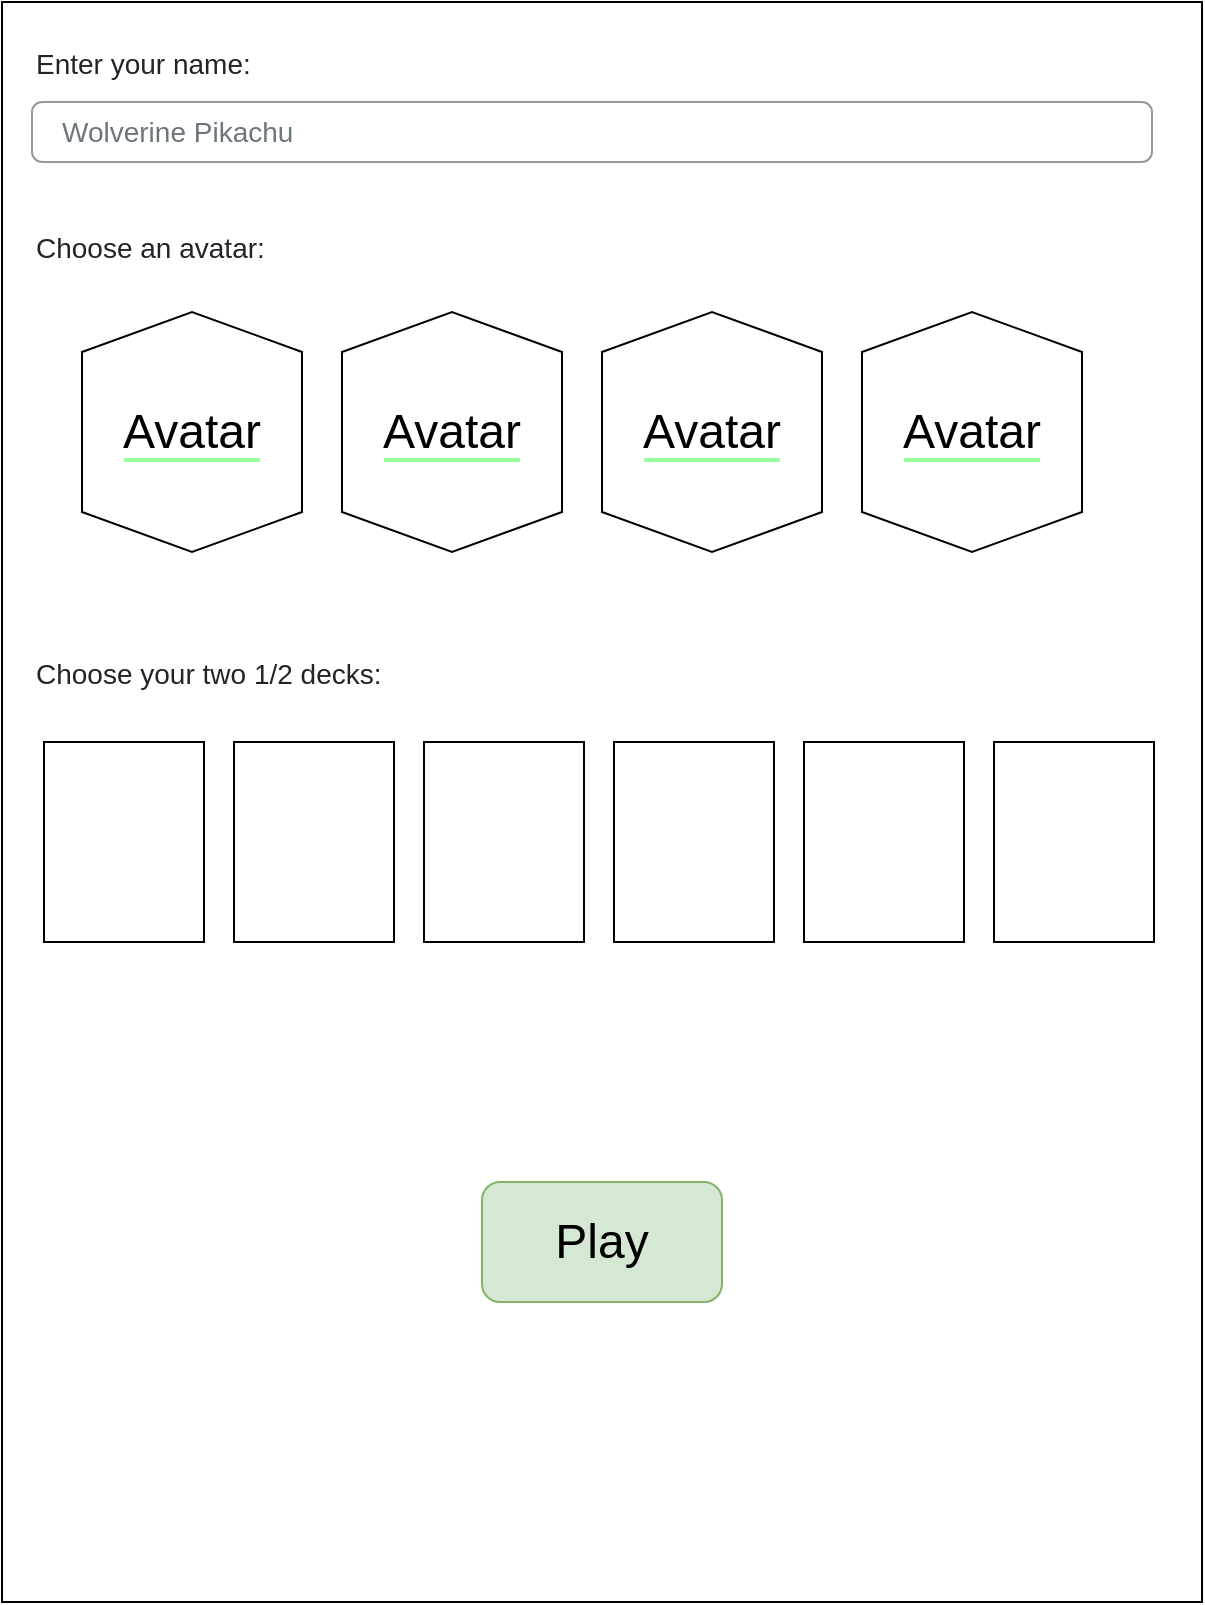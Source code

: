 <mxfile version="20.8.10" type="device"><diagram id="L-MOKoB64Lk33cTEjb5l" name="Page-1"><mxGraphModel dx="1036" dy="614" grid="1" gridSize="10" guides="1" tooltips="1" connect="1" arrows="1" fold="1" page="1" pageScale="1" pageWidth="850" pageHeight="1100" math="0" shadow="0"><root><mxCell id="0"/><mxCell id="1" parent="0"/><mxCell id="MY12xfstkTSxbre5DzzL-1" value="" style="rounded=0;whiteSpace=wrap;html=1;" parent="1" vertex="1"><mxGeometry x="125" y="150" width="600" height="800" as="geometry"/></mxCell><mxCell id="MY12xfstkTSxbre5DzzL-3" value="&lt;font style=&quot;font-size: 24px;&quot;&gt;Play&lt;/font&gt;" style="rounded=1;whiteSpace=wrap;html=1;fillColor=#d5e8d4;strokeColor=#82b366;" parent="1" vertex="1"><mxGeometry x="365" y="740" width="120" height="60" as="geometry"/></mxCell><mxCell id="MY12xfstkTSxbre5DzzL-6" value="&lt;span style=&quot;background-color: rgb(255, 255, 255);&quot;&gt;Avatar&lt;/span&gt;" style="shape=hexagon;perimeter=hexagonPerimeter2;whiteSpace=wrap;html=1;fixedSize=1;labelBackgroundColor=#99FF99;fontSize=24;rotation=90;horizontal=0;" parent="1" vertex="1"><mxGeometry x="160" y="310" width="120" height="110" as="geometry"/></mxCell><mxCell id="CHcwxw6h_sRSEDvLpseT-1" value="&lt;span style=&quot;background-color: rgb(255, 255, 255);&quot;&gt;Avatar&lt;/span&gt;" style="shape=hexagon;perimeter=hexagonPerimeter2;whiteSpace=wrap;html=1;fixedSize=1;labelBackgroundColor=#99FF99;fontSize=24;rotation=90;horizontal=0;" vertex="1" parent="1"><mxGeometry x="290" y="310" width="120" height="110" as="geometry"/></mxCell><mxCell id="CHcwxw6h_sRSEDvLpseT-2" value="&lt;span style=&quot;background-color: rgb(255, 255, 255);&quot;&gt;Avatar&lt;/span&gt;" style="shape=hexagon;perimeter=hexagonPerimeter2;whiteSpace=wrap;html=1;fixedSize=1;labelBackgroundColor=#99FF99;fontSize=24;rotation=90;horizontal=0;" vertex="1" parent="1"><mxGeometry x="420" y="310" width="120" height="110" as="geometry"/></mxCell><mxCell id="CHcwxw6h_sRSEDvLpseT-3" value="&lt;span style=&quot;background-color: rgb(255, 255, 255);&quot;&gt;Avatar&lt;/span&gt;" style="shape=hexagon;perimeter=hexagonPerimeter2;whiteSpace=wrap;html=1;fixedSize=1;labelBackgroundColor=#99FF99;fontSize=24;rotation=90;horizontal=0;" vertex="1" parent="1"><mxGeometry x="550" y="310" width="120" height="110" as="geometry"/></mxCell><mxCell id="CHcwxw6h_sRSEDvLpseT-4" value="Enter your name:" style="fillColor=none;strokeColor=none;align=left;fontSize=14;fontColor=#212529;" vertex="1" parent="1"><mxGeometry x="140" y="160" width="260" height="40" as="geometry"/></mxCell><mxCell id="CHcwxw6h_sRSEDvLpseT-5" value="Wolverine Pikachu" style="html=1;shadow=0;dashed=0;shape=mxgraph.bootstrap.rrect;rSize=5;fillColor=none;strokeColor=#999999;align=left;spacing=15;fontSize=14;fontColor=#6C767D;" vertex="1" parent="1"><mxGeometry width="560" height="30" relative="1" as="geometry"><mxPoint x="140" y="200" as="offset"/></mxGeometry></mxCell><mxCell id="CHcwxw6h_sRSEDvLpseT-8" value="Choose an avatar:" style="fillColor=none;strokeColor=none;align=left;fontSize=14;fontColor=#212529;" vertex="1" parent="1"><mxGeometry x="140" y="252" width="260" height="40" as="geometry"/></mxCell><mxCell id="CHcwxw6h_sRSEDvLpseT-9" value="Choose your two 1/2 decks:" style="fillColor=none;strokeColor=none;align=left;fontSize=14;fontColor=#212529;" vertex="1" parent="1"><mxGeometry x="140" y="465" width="260" height="40" as="geometry"/></mxCell><mxCell id="CHcwxw6h_sRSEDvLpseT-10" value="" style="rounded=0;whiteSpace=wrap;html=1;" vertex="1" parent="1"><mxGeometry x="146" y="520" width="80" height="100" as="geometry"/></mxCell><mxCell id="CHcwxw6h_sRSEDvLpseT-11" value="" style="rounded=0;whiteSpace=wrap;html=1;" vertex="1" parent="1"><mxGeometry x="241" y="520" width="80" height="100" as="geometry"/></mxCell><mxCell id="CHcwxw6h_sRSEDvLpseT-12" value="" style="rounded=0;whiteSpace=wrap;html=1;" vertex="1" parent="1"><mxGeometry x="336" y="520" width="80" height="100" as="geometry"/></mxCell><mxCell id="CHcwxw6h_sRSEDvLpseT-13" value="" style="rounded=0;whiteSpace=wrap;html=1;" vertex="1" parent="1"><mxGeometry x="431" y="520" width="80" height="100" as="geometry"/></mxCell><mxCell id="CHcwxw6h_sRSEDvLpseT-14" value="" style="rounded=0;whiteSpace=wrap;html=1;" vertex="1" parent="1"><mxGeometry x="526" y="520" width="80" height="100" as="geometry"/></mxCell><mxCell id="CHcwxw6h_sRSEDvLpseT-15" value="" style="rounded=0;whiteSpace=wrap;html=1;" vertex="1" parent="1"><mxGeometry x="621" y="520" width="80" height="100" as="geometry"/></mxCell></root></mxGraphModel></diagram></mxfile>